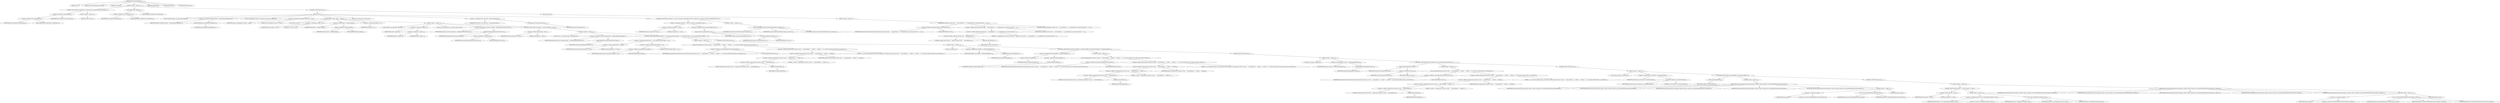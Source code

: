 digraph "loadConverterMethods" {  
"259" [label = <(METHOD,loadConverterMethods)<SUB>125</SUB>> ]
"19" [label = <(PARAM,this)<SUB>125</SUB>> ]
"260" [label = <(PARAM,TypeConverterRegistry registry)<SUB>125</SUB>> ]
"261" [label = <(PARAM,Class type)<SUB>125</SUB>> ]
"262" [label = <(BLOCK,&lt;empty&gt;,&lt;empty&gt;)<SUB>125</SUB>> ]
"263" [label = <(CONTROL_STRUCTURE,if (visitedClasses.contains(type)),if (visitedClasses.contains(type)))<SUB>126</SUB>> ]
"264" [label = <(contains,visitedClasses.contains(type))<SUB>126</SUB>> ]
"265" [label = <(&lt;operator&gt;.fieldAccess,this.visitedClasses)<SUB>126</SUB>> ]
"266" [label = <(IDENTIFIER,this,visitedClasses.contains(type))<SUB>126</SUB>> ]
"267" [label = <(FIELD_IDENTIFIER,visitedClasses,visitedClasses)<SUB>126</SUB>> ]
"268" [label = <(IDENTIFIER,type,visitedClasses.contains(type))<SUB>126</SUB>> ]
"269" [label = <(BLOCK,&lt;empty&gt;,&lt;empty&gt;)<SUB>126</SUB>> ]
"270" [label = <(RETURN,return;,return;)<SUB>127</SUB>> ]
"271" [label = <(add,visitedClasses.add(type))<SUB>129</SUB>> ]
"272" [label = <(&lt;operator&gt;.fieldAccess,this.visitedClasses)<SUB>129</SUB>> ]
"273" [label = <(IDENTIFIER,this,visitedClasses.add(type))<SUB>129</SUB>> ]
"274" [label = <(FIELD_IDENTIFIER,visitedClasses,visitedClasses)<SUB>129</SUB>> ]
"275" [label = <(IDENTIFIER,type,visitedClasses.add(type))<SUB>129</SUB>> ]
"276" [label = <(CONTROL_STRUCTURE,try,try)<SUB>130</SUB>> ]
"277" [label = <(BLOCK,try,try)<SUB>130</SUB>> ]
"278" [label = <(LOCAL,Method[] methods: java.lang.reflect.Method[])> ]
"279" [label = <(&lt;operator&gt;.assignment,Method[] methods = type.getDeclaredMethods())<SUB>131</SUB>> ]
"280" [label = <(IDENTIFIER,methods,Method[] methods = type.getDeclaredMethods())<SUB>131</SUB>> ]
"281" [label = <(getDeclaredMethods,type.getDeclaredMethods())<SUB>131</SUB>> ]
"282" [label = <(IDENTIFIER,type,type.getDeclaredMethods())<SUB>131</SUB>> ]
"21" [label = <(LOCAL,CachingInjector injector: org.apache.camel.impl.CachingInjector)> ]
"283" [label = <(&lt;operator&gt;.assignment,CachingInjector injector = null)<SUB>132</SUB>> ]
"284" [label = <(IDENTIFIER,injector,CachingInjector injector = null)<SUB>132</SUB>> ]
"285" [label = <(LITERAL,null,CachingInjector injector = null)<SUB>132</SUB>> ]
"286" [label = <(CONTROL_STRUCTURE,&lt;empty&gt;,&lt;empty&gt;)> ]
"287" [label = <(LOCAL,$idx0: int)<SUB>134</SUB>> ]
"288" [label = <(&lt;operator&gt;.assignment,int $idx0 = 0)<SUB>134</SUB>> ]
"289" [label = <(IDENTIFIER,$idx0,int $idx0 = 0)<SUB>134</SUB>> ]
"290" [label = <(LITERAL,0,int $idx0 = 0)<SUB>134</SUB>> ]
"291" [label = <(&lt;operator&gt;.lessThan,$idx0 &lt; methods.length)<SUB>134</SUB>> ]
"292" [label = <(IDENTIFIER,$idx0,$idx0 &lt; methods.length)<SUB>134</SUB>> ]
"293" [label = <(&lt;operator&gt;.fieldAccess,methods.length)<SUB>134</SUB>> ]
"294" [label = <(IDENTIFIER,methods,$idx0 &lt; methods.length)<SUB>134</SUB>> ]
"295" [label = <(FIELD_IDENTIFIER,length,length)<SUB>134</SUB>> ]
"296" [label = <(&lt;operator&gt;.postIncrement,$idx0++)<SUB>134</SUB>> ]
"297" [label = <(IDENTIFIER,$idx0,$idx0++)<SUB>134</SUB>> ]
"298" [label = <(BLOCK,&lt;empty&gt;,&lt;empty&gt;)<SUB>134</SUB>> ]
"299" [label = <(LOCAL,method: java.lang.reflect.Method)<SUB>134</SUB>> ]
"300" [label = <(&lt;operator&gt;.assignment,&lt;empty&gt;)<SUB>134</SUB>> ]
"301" [label = <(IDENTIFIER,method,&lt;empty&gt;)<SUB>134</SUB>> ]
"302" [label = <(&lt;operator&gt;.indexAccess,&lt;empty&gt;)<SUB>134</SUB>> ]
"303" [label = <(IDENTIFIER,methods,&lt;empty&gt;)<SUB>134</SUB>> ]
"304" [label = <(IDENTIFIER,$idx0,&lt;empty&gt;)<SUB>134</SUB>> ]
"305" [label = <(LOCAL,Converter annotation: org.apache.camel.Converter)> ]
"306" [label = <(&lt;operator&gt;.assignment,Converter annotation = getAnnotation(Converter.class))<SUB>135</SUB>> ]
"307" [label = <(IDENTIFIER,annotation,Converter annotation = getAnnotation(Converter.class))<SUB>135</SUB>> ]
"308" [label = <(getAnnotation,getAnnotation(Converter.class))<SUB>135</SUB>> ]
"309" [label = <(IDENTIFIER,method,getAnnotation(Converter.class))<SUB>135</SUB>> ]
"310" [label = <(&lt;operator&gt;.fieldAccess,Converter.class)<SUB>135</SUB>> ]
"311" [label = <(IDENTIFIER,Converter,getAnnotation(Converter.class))<SUB>135</SUB>> ]
"312" [label = <(FIELD_IDENTIFIER,class,class)<SUB>135</SUB>> ]
"313" [label = <(CONTROL_STRUCTURE,if (annotation != null),if (annotation != null))<SUB>136</SUB>> ]
"314" [label = <(&lt;operator&gt;.notEquals,annotation != null)<SUB>136</SUB>> ]
"315" [label = <(IDENTIFIER,annotation,annotation != null)<SUB>136</SUB>> ]
"316" [label = <(LITERAL,null,annotation != null)<SUB>136</SUB>> ]
"317" [label = <(BLOCK,&lt;empty&gt;,&lt;empty&gt;)<SUB>136</SUB>> ]
"318" [label = <(LOCAL,Class&lt;?&gt;[] parameterTypes: java.lang.Class[])> ]
"319" [label = <(&lt;operator&gt;.assignment,Class[] parameterTypes = method.getParameterTypes())<SUB>137</SUB>> ]
"320" [label = <(IDENTIFIER,parameterTypes,Class[] parameterTypes = method.getParameterTypes())<SUB>137</SUB>> ]
"321" [label = <(getParameterTypes,method.getParameterTypes())<SUB>137</SUB>> ]
"322" [label = <(IDENTIFIER,method,method.getParameterTypes())<SUB>137</SUB>> ]
"323" [label = <(CONTROL_STRUCTURE,if (parameterTypes == null || parameterTypes.length != 1),if (parameterTypes == null || parameterTypes.length != 1))<SUB>138</SUB>> ]
"324" [label = <(&lt;operator&gt;.logicalOr,parameterTypes == null || parameterTypes.length != 1)<SUB>138</SUB>> ]
"325" [label = <(&lt;operator&gt;.equals,parameterTypes == null)<SUB>138</SUB>> ]
"326" [label = <(IDENTIFIER,parameterTypes,parameterTypes == null)<SUB>138</SUB>> ]
"327" [label = <(LITERAL,null,parameterTypes == null)<SUB>138</SUB>> ]
"328" [label = <(&lt;operator&gt;.notEquals,parameterTypes.length != 1)<SUB>138</SUB>> ]
"329" [label = <(&lt;operator&gt;.fieldAccess,parameterTypes.length)<SUB>138</SUB>> ]
"330" [label = <(IDENTIFIER,parameterTypes,parameterTypes.length != 1)<SUB>138</SUB>> ]
"331" [label = <(FIELD_IDENTIFIER,length,length)<SUB>138</SUB>> ]
"332" [label = <(LITERAL,1,parameterTypes.length != 1)<SUB>138</SUB>> ]
"333" [label = <(BLOCK,&lt;empty&gt;,&lt;empty&gt;)<SUB>138</SUB>> ]
"334" [label = <(warn,warn(&quot;Ignoring bad converter on type: &quot; + type.getName() + &quot; method: &quot; + method + &quot; as a converter method should have one parameter&quot;))<SUB>139</SUB>> ]
"335" [label = <(&lt;operator&gt;.fieldAccess,AnnotationTypeConverterLoader.LOG)<SUB>139</SUB>> ]
"336" [label = <(IDENTIFIER,AnnotationTypeConverterLoader,warn(&quot;Ignoring bad converter on type: &quot; + type.getName() + &quot; method: &quot; + method + &quot; as a converter method should have one parameter&quot;))<SUB>139</SUB>> ]
"337" [label = <(FIELD_IDENTIFIER,LOG,LOG)<SUB>139</SUB>> ]
"338" [label = <(&lt;operator&gt;.addition,&quot;Ignoring bad converter on type: &quot; + type.getName() + &quot; method: &quot; + method + &quot; as a converter method should have one parameter&quot;)<SUB>139</SUB>> ]
"339" [label = <(&lt;operator&gt;.addition,&quot;Ignoring bad converter on type: &quot; + type.getName() + &quot; method: &quot; + method)<SUB>139</SUB>> ]
"340" [label = <(&lt;operator&gt;.addition,&quot;Ignoring bad converter on type: &quot; + type.getName() + &quot; method: &quot;)<SUB>139</SUB>> ]
"341" [label = <(&lt;operator&gt;.addition,&quot;Ignoring bad converter on type: &quot; + type.getName())<SUB>139</SUB>> ]
"342" [label = <(LITERAL,&quot;Ignoring bad converter on type: &quot;,&quot;Ignoring bad converter on type: &quot; + type.getName())<SUB>139</SUB>> ]
"343" [label = <(getName,type.getName())<SUB>139</SUB>> ]
"344" [label = <(IDENTIFIER,type,type.getName())<SUB>139</SUB>> ]
"345" [label = <(LITERAL,&quot; method: &quot;,&quot;Ignoring bad converter on type: &quot; + type.getName() + &quot; method: &quot;)<SUB>139</SUB>> ]
"346" [label = <(IDENTIFIER,method,&quot;Ignoring bad converter on type: &quot; + type.getName() + &quot; method: &quot; + method)<SUB>139</SUB>> ]
"347" [label = <(LITERAL,&quot; as a converter method should have one parameter&quot;,&quot;Ignoring bad converter on type: &quot; + type.getName() + &quot; method: &quot; + method + &quot; as a converter method should have one parameter&quot;)<SUB>140</SUB>> ]
"348" [label = <(CONTROL_STRUCTURE,else,else)<SUB>142</SUB>> ]
"349" [label = <(BLOCK,&lt;empty&gt;,&lt;empty&gt;)<SUB>142</SUB>> ]
"350" [label = <(LOCAL,int modifiers: int)> ]
"351" [label = <(&lt;operator&gt;.assignment,int modifiers = method.getModifiers())<SUB>143</SUB>> ]
"352" [label = <(IDENTIFIER,modifiers,int modifiers = method.getModifiers())<SUB>143</SUB>> ]
"353" [label = <(getModifiers,method.getModifiers())<SUB>143</SUB>> ]
"354" [label = <(IDENTIFIER,method,method.getModifiers())<SUB>143</SUB>> ]
"355" [label = <(CONTROL_STRUCTURE,if (isAbstract(modifiers) || !isPublic(modifiers)),if (isAbstract(modifiers) || !isPublic(modifiers)))<SUB>144</SUB>> ]
"356" [label = <(&lt;operator&gt;.logicalOr,isAbstract(modifiers) || !isPublic(modifiers))<SUB>144</SUB>> ]
"357" [label = <(isAbstract,isAbstract(modifiers))<SUB>144</SUB>> ]
"358" [label = <(IDENTIFIER,modifiers,isAbstract(modifiers))<SUB>144</SUB>> ]
"359" [label = <(&lt;operator&gt;.logicalNot,!isPublic(modifiers))<SUB>144</SUB>> ]
"360" [label = <(isPublic,isPublic(modifiers))<SUB>144</SUB>> ]
"361" [label = <(IDENTIFIER,modifiers,isPublic(modifiers))<SUB>144</SUB>> ]
"362" [label = <(BLOCK,&lt;empty&gt;,&lt;empty&gt;)<SUB>144</SUB>> ]
"363" [label = <(warn,warn(&quot;Ignoring bad converter on type: &quot; + type.getName() + &quot; method: &quot; + method + &quot; as a converter method is not a public and concrete method&quot;))<SUB>145</SUB>> ]
"364" [label = <(&lt;operator&gt;.fieldAccess,AnnotationTypeConverterLoader.LOG)<SUB>145</SUB>> ]
"365" [label = <(IDENTIFIER,AnnotationTypeConverterLoader,warn(&quot;Ignoring bad converter on type: &quot; + type.getName() + &quot; method: &quot; + method + &quot; as a converter method is not a public and concrete method&quot;))<SUB>145</SUB>> ]
"366" [label = <(FIELD_IDENTIFIER,LOG,LOG)<SUB>145</SUB>> ]
"367" [label = <(&lt;operator&gt;.addition,&quot;Ignoring bad converter on type: &quot; + type.getName() + &quot; method: &quot; + method + &quot; as a converter method is not a public and concrete method&quot;)<SUB>145</SUB>> ]
"368" [label = <(&lt;operator&gt;.addition,&quot;Ignoring bad converter on type: &quot; + type.getName() + &quot; method: &quot; + method)<SUB>145</SUB>> ]
"369" [label = <(&lt;operator&gt;.addition,&quot;Ignoring bad converter on type: &quot; + type.getName() + &quot; method: &quot;)<SUB>145</SUB>> ]
"370" [label = <(&lt;operator&gt;.addition,&quot;Ignoring bad converter on type: &quot; + type.getName())<SUB>145</SUB>> ]
"371" [label = <(LITERAL,&quot;Ignoring bad converter on type: &quot;,&quot;Ignoring bad converter on type: &quot; + type.getName())<SUB>145</SUB>> ]
"372" [label = <(getName,type.getName())<SUB>145</SUB>> ]
"373" [label = <(IDENTIFIER,type,type.getName())<SUB>145</SUB>> ]
"374" [label = <(LITERAL,&quot; method: &quot;,&quot;Ignoring bad converter on type: &quot; + type.getName() + &quot; method: &quot;)<SUB>145</SUB>> ]
"375" [label = <(IDENTIFIER,method,&quot;Ignoring bad converter on type: &quot; + type.getName() + &quot; method: &quot; + method)<SUB>145</SUB>> ]
"376" [label = <(LITERAL,&quot; as a converter method is not a public and concrete method&quot;,&quot;Ignoring bad converter on type: &quot; + type.getName() + &quot; method: &quot; + method + &quot; as a converter method is not a public and concrete method&quot;)<SUB>146</SUB>> ]
"377" [label = <(CONTROL_STRUCTURE,else,else)<SUB>148</SUB>> ]
"378" [label = <(BLOCK,&lt;empty&gt;,&lt;empty&gt;)<SUB>148</SUB>> ]
"379" [label = <(LOCAL,Class toType: java.lang.Class)> ]
"380" [label = <(&lt;operator&gt;.assignment,Class toType = method.getReturnType())<SUB>149</SUB>> ]
"381" [label = <(IDENTIFIER,toType,Class toType = method.getReturnType())<SUB>149</SUB>> ]
"382" [label = <(getReturnType,method.getReturnType())<SUB>149</SUB>> ]
"383" [label = <(IDENTIFIER,method,method.getReturnType())<SUB>149</SUB>> ]
"384" [label = <(CONTROL_STRUCTURE,if (toType.equals(Void.class)),if (toType.equals(Void.class)))<SUB>150</SUB>> ]
"385" [label = <(equals,toType.equals(Void.class))<SUB>150</SUB>> ]
"386" [label = <(IDENTIFIER,toType,toType.equals(Void.class))<SUB>150</SUB>> ]
"387" [label = <(&lt;operator&gt;.fieldAccess,Void.class)<SUB>150</SUB>> ]
"388" [label = <(IDENTIFIER,Void,toType.equals(Void.class))<SUB>150</SUB>> ]
"389" [label = <(FIELD_IDENTIFIER,class,class)<SUB>150</SUB>> ]
"390" [label = <(BLOCK,&lt;empty&gt;,&lt;empty&gt;)<SUB>150</SUB>> ]
"391" [label = <(warn,warn(&quot;Ignoring bad converter on type: &quot; + type.getName() + &quot; method: &quot; + method + &quot; as a converter method returns a void method&quot;))<SUB>151</SUB>> ]
"392" [label = <(&lt;operator&gt;.fieldAccess,AnnotationTypeConverterLoader.LOG)<SUB>151</SUB>> ]
"393" [label = <(IDENTIFIER,AnnotationTypeConverterLoader,warn(&quot;Ignoring bad converter on type: &quot; + type.getName() + &quot; method: &quot; + method + &quot; as a converter method returns a void method&quot;))<SUB>151</SUB>> ]
"394" [label = <(FIELD_IDENTIFIER,LOG,LOG)<SUB>151</SUB>> ]
"395" [label = <(&lt;operator&gt;.addition,&quot;Ignoring bad converter on type: &quot; + type.getName() + &quot; method: &quot; + method + &quot; as a converter method returns a void method&quot;)<SUB>151</SUB>> ]
"396" [label = <(&lt;operator&gt;.addition,&quot;Ignoring bad converter on type: &quot; + type.getName() + &quot; method: &quot; + method)<SUB>151</SUB>> ]
"397" [label = <(&lt;operator&gt;.addition,&quot;Ignoring bad converter on type: &quot; + type.getName() + &quot; method: &quot;)<SUB>151</SUB>> ]
"398" [label = <(&lt;operator&gt;.addition,&quot;Ignoring bad converter on type: &quot; + type.getName())<SUB>151</SUB>> ]
"399" [label = <(LITERAL,&quot;Ignoring bad converter on type: &quot;,&quot;Ignoring bad converter on type: &quot; + type.getName())<SUB>151</SUB>> ]
"400" [label = <(getName,type.getName())<SUB>151</SUB>> ]
"401" [label = <(IDENTIFIER,type,type.getName())<SUB>151</SUB>> ]
"402" [label = <(LITERAL,&quot; method: &quot;,&quot;Ignoring bad converter on type: &quot; + type.getName() + &quot; method: &quot;)<SUB>151</SUB>> ]
"403" [label = <(IDENTIFIER,method,&quot;Ignoring bad converter on type: &quot; + type.getName() + &quot; method: &quot; + method)<SUB>152</SUB>> ]
"404" [label = <(LITERAL,&quot; as a converter method returns a void method&quot;,&quot;Ignoring bad converter on type: &quot; + type.getName() + &quot; method: &quot; + method + &quot; as a converter method returns a void method&quot;)<SUB>152</SUB>> ]
"405" [label = <(CONTROL_STRUCTURE,else,else)<SUB>154</SUB>> ]
"406" [label = <(BLOCK,&lt;empty&gt;,&lt;empty&gt;)<SUB>154</SUB>> ]
"407" [label = <(LOCAL,Class fromType: java.lang.Class)> ]
"408" [label = <(&lt;operator&gt;.assignment,Class fromType = parameterTypes[0])<SUB>155</SUB>> ]
"409" [label = <(IDENTIFIER,fromType,Class fromType = parameterTypes[0])<SUB>155</SUB>> ]
"410" [label = <(&lt;operator&gt;.indexAccess,parameterTypes[0])<SUB>155</SUB>> ]
"411" [label = <(IDENTIFIER,parameterTypes,Class fromType = parameterTypes[0])<SUB>155</SUB>> ]
"412" [label = <(LITERAL,0,Class fromType = parameterTypes[0])<SUB>155</SUB>> ]
"413" [label = <(CONTROL_STRUCTURE,if (isStatic(modifiers)),if (isStatic(modifiers)))<SUB>156</SUB>> ]
"414" [label = <(isStatic,isStatic(modifiers))<SUB>156</SUB>> ]
"415" [label = <(IDENTIFIER,modifiers,isStatic(modifiers))<SUB>156</SUB>> ]
"416" [label = <(BLOCK,&lt;empty&gt;,&lt;empty&gt;)<SUB>156</SUB>> ]
"417" [label = <(registerTypeConverter,registerTypeConverter(registry, method, toType, fromType, new StaticMethodTypeConverter(method)))<SUB>157</SUB>> ]
"18" [label = <(IDENTIFIER,this,registerTypeConverter(registry, method, toType, fromType, new StaticMethodTypeConverter(method)))<SUB>157</SUB>> ]
"418" [label = <(IDENTIFIER,registry,registerTypeConverter(registry, method, toType, fromType, new StaticMethodTypeConverter(method)))<SUB>157</SUB>> ]
"419" [label = <(IDENTIFIER,method,registerTypeConverter(registry, method, toType, fromType, new StaticMethodTypeConverter(method)))<SUB>157</SUB>> ]
"420" [label = <(IDENTIFIER,toType,registerTypeConverter(registry, method, toType, fromType, new StaticMethodTypeConverter(method)))<SUB>157</SUB>> ]
"421" [label = <(IDENTIFIER,fromType,registerTypeConverter(registry, method, toType, fromType, new StaticMethodTypeConverter(method)))<SUB>157</SUB>> ]
"422" [label = <(BLOCK,&lt;empty&gt;,&lt;empty&gt;)<SUB>158</SUB>> ]
"423" [label = <(&lt;operator&gt;.assignment,&lt;empty&gt;)> ]
"424" [label = <(IDENTIFIER,$obj6,&lt;empty&gt;)> ]
"425" [label = <(&lt;operator&gt;.alloc,new StaticMethodTypeConverter(method))<SUB>158</SUB>> ]
"426" [label = <(&lt;init&gt;,new StaticMethodTypeConverter(method))<SUB>158</SUB>> ]
"427" [label = <(IDENTIFIER,$obj6,new StaticMethodTypeConverter(method))> ]
"428" [label = <(IDENTIFIER,method,new StaticMethodTypeConverter(method))<SUB>158</SUB>> ]
"429" [label = <(IDENTIFIER,$obj6,&lt;empty&gt;)> ]
"430" [label = <(CONTROL_STRUCTURE,else,else)<SUB>160</SUB>> ]
"431" [label = <(BLOCK,&lt;empty&gt;,&lt;empty&gt;)<SUB>160</SUB>> ]
"432" [label = <(CONTROL_STRUCTURE,if (injector == null),if (injector == null))<SUB>161</SUB>> ]
"433" [label = <(&lt;operator&gt;.equals,injector == null)<SUB>161</SUB>> ]
"434" [label = <(IDENTIFIER,injector,injector == null)<SUB>161</SUB>> ]
"435" [label = <(LITERAL,null,injector == null)<SUB>161</SUB>> ]
"436" [label = <(BLOCK,&lt;empty&gt;,&lt;empty&gt;)<SUB>161</SUB>> ]
"437" [label = <(&lt;operator&gt;.assignment,injector = new CachingInjector(registry, type))<SUB>162</SUB>> ]
"438" [label = <(IDENTIFIER,injector,injector = new CachingInjector(registry, type))<SUB>162</SUB>> ]
"439" [label = <(&lt;operator&gt;.alloc,new CachingInjector(registry, type))<SUB>162</SUB>> ]
"440" [label = <(&lt;init&gt;,new CachingInjector(registry, type))<SUB>162</SUB>> ]
"20" [label = <(IDENTIFIER,injector,new CachingInjector(registry, type))<SUB>162</SUB>> ]
"441" [label = <(IDENTIFIER,registry,new CachingInjector(registry, type))<SUB>162</SUB>> ]
"442" [label = <(IDENTIFIER,type,new CachingInjector(registry, type))<SUB>162</SUB>> ]
"443" [label = <(registerTypeConverter,registerTypeConverter(registry, method, toType, fromType, new InstanceMethodTypeConverter(injector, method)))<SUB>164</SUB>> ]
"22" [label = <(IDENTIFIER,this,registerTypeConverter(registry, method, toType, fromType, new InstanceMethodTypeConverter(injector, method)))<SUB>164</SUB>> ]
"444" [label = <(IDENTIFIER,registry,registerTypeConverter(registry, method, toType, fromType, new InstanceMethodTypeConverter(injector, method)))<SUB>164</SUB>> ]
"445" [label = <(IDENTIFIER,method,registerTypeConverter(registry, method, toType, fromType, new InstanceMethodTypeConverter(injector, method)))<SUB>164</SUB>> ]
"446" [label = <(IDENTIFIER,toType,registerTypeConverter(registry, method, toType, fromType, new InstanceMethodTypeConverter(injector, method)))<SUB>164</SUB>> ]
"447" [label = <(IDENTIFIER,fromType,registerTypeConverter(registry, method, toType, fromType, new InstanceMethodTypeConverter(injector, method)))<SUB>164</SUB>> ]
"448" [label = <(BLOCK,&lt;empty&gt;,&lt;empty&gt;)<SUB>165</SUB>> ]
"449" [label = <(&lt;operator&gt;.assignment,&lt;empty&gt;)> ]
"450" [label = <(IDENTIFIER,$obj8,&lt;empty&gt;)> ]
"451" [label = <(&lt;operator&gt;.alloc,new InstanceMethodTypeConverter(injector, method))<SUB>165</SUB>> ]
"452" [label = <(&lt;init&gt;,new InstanceMethodTypeConverter(injector, method))<SUB>165</SUB>> ]
"453" [label = <(IDENTIFIER,$obj8,new InstanceMethodTypeConverter(injector, method))> ]
"454" [label = <(IDENTIFIER,injector,new InstanceMethodTypeConverter(injector, method))<SUB>165</SUB>> ]
"455" [label = <(IDENTIFIER,method,new InstanceMethodTypeConverter(injector, method))<SUB>165</SUB>> ]
"456" [label = <(IDENTIFIER,$obj8,&lt;empty&gt;)> ]
"457" [label = <(LOCAL,Class superclass: java.lang.Class)> ]
"458" [label = <(&lt;operator&gt;.assignment,Class superclass = type.getSuperclass())<SUB>172</SUB>> ]
"459" [label = <(IDENTIFIER,superclass,Class superclass = type.getSuperclass())<SUB>172</SUB>> ]
"460" [label = <(getSuperclass,type.getSuperclass())<SUB>172</SUB>> ]
"461" [label = <(IDENTIFIER,type,type.getSuperclass())<SUB>172</SUB>> ]
"462" [label = <(CONTROL_STRUCTURE,if (superclass != null &amp;&amp; !superclass.equals(Object.class)),if (superclass != null &amp;&amp; !superclass.equals(Object.class)))<SUB>173</SUB>> ]
"463" [label = <(&lt;operator&gt;.logicalAnd,superclass != null &amp;&amp; !superclass.equals(Object.class))<SUB>173</SUB>> ]
"464" [label = <(&lt;operator&gt;.notEquals,superclass != null)<SUB>173</SUB>> ]
"465" [label = <(IDENTIFIER,superclass,superclass != null)<SUB>173</SUB>> ]
"466" [label = <(LITERAL,null,superclass != null)<SUB>173</SUB>> ]
"467" [label = <(&lt;operator&gt;.logicalNot,!superclass.equals(Object.class))<SUB>173</SUB>> ]
"468" [label = <(equals,superclass.equals(Object.class))<SUB>173</SUB>> ]
"469" [label = <(IDENTIFIER,superclass,superclass.equals(Object.class))<SUB>173</SUB>> ]
"470" [label = <(&lt;operator&gt;.fieldAccess,Object.class)<SUB>173</SUB>> ]
"471" [label = <(IDENTIFIER,Object,superclass.equals(Object.class))<SUB>173</SUB>> ]
"472" [label = <(FIELD_IDENTIFIER,class,class)<SUB>173</SUB>> ]
"473" [label = <(BLOCK,&lt;empty&gt;,&lt;empty&gt;)<SUB>173</SUB>> ]
"474" [label = <(loadConverterMethods,loadConverterMethods(registry, superclass))<SUB>174</SUB>> ]
"23" [label = <(IDENTIFIER,this,loadConverterMethods(registry, superclass))<SUB>174</SUB>> ]
"475" [label = <(IDENTIFIER,registry,loadConverterMethods(registry, superclass))<SUB>174</SUB>> ]
"476" [label = <(IDENTIFIER,superclass,loadConverterMethods(registry, superclass))<SUB>174</SUB>> ]
"477" [label = <(BLOCK,catch,catch)> ]
"478" [label = <(BLOCK,&lt;empty&gt;,&lt;empty&gt;)<SUB>177</SUB>> ]
"479" [label = <(debug,debug(&quot;Ignoring converter type: &quot; + type.getName() + &quot; as a dependent class could not be found: &quot; + e, e))<SUB>178</SUB>> ]
"480" [label = <(&lt;operator&gt;.fieldAccess,AnnotationTypeConverterLoader.LOG)<SUB>178</SUB>> ]
"481" [label = <(IDENTIFIER,AnnotationTypeConverterLoader,debug(&quot;Ignoring converter type: &quot; + type.getName() + &quot; as a dependent class could not be found: &quot; + e, e))<SUB>178</SUB>> ]
"482" [label = <(FIELD_IDENTIFIER,LOG,LOG)<SUB>178</SUB>> ]
"483" [label = <(&lt;operator&gt;.addition,&quot;Ignoring converter type: &quot; + type.getName() + &quot; as a dependent class could not be found: &quot; + e)<SUB>178</SUB>> ]
"484" [label = <(&lt;operator&gt;.addition,&quot;Ignoring converter type: &quot; + type.getName() + &quot; as a dependent class could not be found: &quot;)<SUB>178</SUB>> ]
"485" [label = <(&lt;operator&gt;.addition,&quot;Ignoring converter type: &quot; + type.getName())<SUB>178</SUB>> ]
"486" [label = <(LITERAL,&quot;Ignoring converter type: &quot;,&quot;Ignoring converter type: &quot; + type.getName())<SUB>178</SUB>> ]
"487" [label = <(getName,type.getName())<SUB>178</SUB>> ]
"488" [label = <(IDENTIFIER,type,type.getName())<SUB>178</SUB>> ]
"489" [label = <(LITERAL,&quot; as a dependent class could not be found: &quot;,&quot;Ignoring converter type: &quot; + type.getName() + &quot; as a dependent class could not be found: &quot;)<SUB>178</SUB>> ]
"490" [label = <(IDENTIFIER,e,&quot;Ignoring converter type: &quot; + type.getName() + &quot; as a dependent class could not be found: &quot; + e)<SUB>178</SUB>> ]
"491" [label = <(IDENTIFIER,e,debug(&quot;Ignoring converter type: &quot; + type.getName() + &quot; as a dependent class could not be found: &quot; + e, e))<SUB>178</SUB>> ]
"492" [label = <(MODIFIER,PROTECTED)> ]
"493" [label = <(MODIFIER,VIRTUAL)> ]
"494" [label = <(METHOD_RETURN,void)<SUB>125</SUB>> ]
  "259" -> "19" 
  "259" -> "260" 
  "259" -> "261" 
  "259" -> "262" 
  "259" -> "492" 
  "259" -> "493" 
  "259" -> "494" 
  "262" -> "263" 
  "262" -> "271" 
  "262" -> "276" 
  "263" -> "264" 
  "263" -> "269" 
  "264" -> "265" 
  "264" -> "268" 
  "265" -> "266" 
  "265" -> "267" 
  "269" -> "270" 
  "271" -> "272" 
  "271" -> "275" 
  "272" -> "273" 
  "272" -> "274" 
  "276" -> "277" 
  "276" -> "477" 
  "277" -> "278" 
  "277" -> "279" 
  "277" -> "21" 
  "277" -> "283" 
  "277" -> "286" 
  "277" -> "457" 
  "277" -> "458" 
  "277" -> "462" 
  "279" -> "280" 
  "279" -> "281" 
  "281" -> "282" 
  "283" -> "284" 
  "283" -> "285" 
  "286" -> "287" 
  "286" -> "288" 
  "286" -> "291" 
  "286" -> "296" 
  "286" -> "298" 
  "288" -> "289" 
  "288" -> "290" 
  "291" -> "292" 
  "291" -> "293" 
  "293" -> "294" 
  "293" -> "295" 
  "296" -> "297" 
  "298" -> "299" 
  "298" -> "300" 
  "298" -> "305" 
  "298" -> "306" 
  "298" -> "313" 
  "300" -> "301" 
  "300" -> "302" 
  "302" -> "303" 
  "302" -> "304" 
  "306" -> "307" 
  "306" -> "308" 
  "308" -> "309" 
  "308" -> "310" 
  "310" -> "311" 
  "310" -> "312" 
  "313" -> "314" 
  "313" -> "317" 
  "314" -> "315" 
  "314" -> "316" 
  "317" -> "318" 
  "317" -> "319" 
  "317" -> "323" 
  "319" -> "320" 
  "319" -> "321" 
  "321" -> "322" 
  "323" -> "324" 
  "323" -> "333" 
  "323" -> "348" 
  "324" -> "325" 
  "324" -> "328" 
  "325" -> "326" 
  "325" -> "327" 
  "328" -> "329" 
  "328" -> "332" 
  "329" -> "330" 
  "329" -> "331" 
  "333" -> "334" 
  "334" -> "335" 
  "334" -> "338" 
  "335" -> "336" 
  "335" -> "337" 
  "338" -> "339" 
  "338" -> "347" 
  "339" -> "340" 
  "339" -> "346" 
  "340" -> "341" 
  "340" -> "345" 
  "341" -> "342" 
  "341" -> "343" 
  "343" -> "344" 
  "348" -> "349" 
  "349" -> "350" 
  "349" -> "351" 
  "349" -> "355" 
  "351" -> "352" 
  "351" -> "353" 
  "353" -> "354" 
  "355" -> "356" 
  "355" -> "362" 
  "355" -> "377" 
  "356" -> "357" 
  "356" -> "359" 
  "357" -> "358" 
  "359" -> "360" 
  "360" -> "361" 
  "362" -> "363" 
  "363" -> "364" 
  "363" -> "367" 
  "364" -> "365" 
  "364" -> "366" 
  "367" -> "368" 
  "367" -> "376" 
  "368" -> "369" 
  "368" -> "375" 
  "369" -> "370" 
  "369" -> "374" 
  "370" -> "371" 
  "370" -> "372" 
  "372" -> "373" 
  "377" -> "378" 
  "378" -> "379" 
  "378" -> "380" 
  "378" -> "384" 
  "380" -> "381" 
  "380" -> "382" 
  "382" -> "383" 
  "384" -> "385" 
  "384" -> "390" 
  "384" -> "405" 
  "385" -> "386" 
  "385" -> "387" 
  "387" -> "388" 
  "387" -> "389" 
  "390" -> "391" 
  "391" -> "392" 
  "391" -> "395" 
  "392" -> "393" 
  "392" -> "394" 
  "395" -> "396" 
  "395" -> "404" 
  "396" -> "397" 
  "396" -> "403" 
  "397" -> "398" 
  "397" -> "402" 
  "398" -> "399" 
  "398" -> "400" 
  "400" -> "401" 
  "405" -> "406" 
  "406" -> "407" 
  "406" -> "408" 
  "406" -> "413" 
  "408" -> "409" 
  "408" -> "410" 
  "410" -> "411" 
  "410" -> "412" 
  "413" -> "414" 
  "413" -> "416" 
  "413" -> "430" 
  "414" -> "415" 
  "416" -> "417" 
  "417" -> "18" 
  "417" -> "418" 
  "417" -> "419" 
  "417" -> "420" 
  "417" -> "421" 
  "417" -> "422" 
  "422" -> "423" 
  "422" -> "426" 
  "422" -> "429" 
  "423" -> "424" 
  "423" -> "425" 
  "426" -> "427" 
  "426" -> "428" 
  "430" -> "431" 
  "431" -> "432" 
  "431" -> "443" 
  "432" -> "433" 
  "432" -> "436" 
  "433" -> "434" 
  "433" -> "435" 
  "436" -> "437" 
  "436" -> "440" 
  "437" -> "438" 
  "437" -> "439" 
  "440" -> "20" 
  "440" -> "441" 
  "440" -> "442" 
  "443" -> "22" 
  "443" -> "444" 
  "443" -> "445" 
  "443" -> "446" 
  "443" -> "447" 
  "443" -> "448" 
  "448" -> "449" 
  "448" -> "452" 
  "448" -> "456" 
  "449" -> "450" 
  "449" -> "451" 
  "452" -> "453" 
  "452" -> "454" 
  "452" -> "455" 
  "458" -> "459" 
  "458" -> "460" 
  "460" -> "461" 
  "462" -> "463" 
  "462" -> "473" 
  "463" -> "464" 
  "463" -> "467" 
  "464" -> "465" 
  "464" -> "466" 
  "467" -> "468" 
  "468" -> "469" 
  "468" -> "470" 
  "470" -> "471" 
  "470" -> "472" 
  "473" -> "474" 
  "474" -> "23" 
  "474" -> "475" 
  "474" -> "476" 
  "477" -> "478" 
  "478" -> "479" 
  "479" -> "480" 
  "479" -> "483" 
  "479" -> "491" 
  "480" -> "481" 
  "480" -> "482" 
  "483" -> "484" 
  "483" -> "490" 
  "484" -> "485" 
  "484" -> "489" 
  "485" -> "486" 
  "485" -> "487" 
  "487" -> "488" 
}
